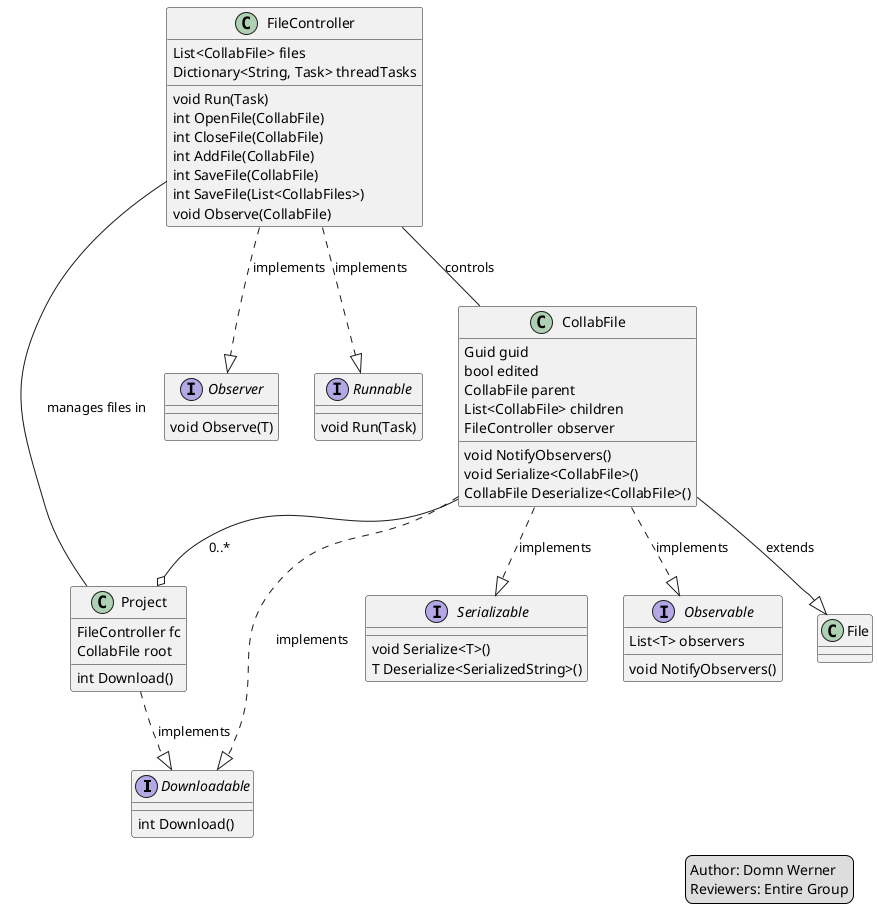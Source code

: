@startuml

legend right
    Author: Domn Werner
    Reviewers: Entire Group
endlegend

interface Downloadable {
    int Download()
}
interface Serializable {
    void Serialize<T>()
    T Deserialize<SerializedString>()
}
interface Observable {
    List<T> observers
    void NotifyObservers()
}
interface Observer {
    void Observe(T)
}
interface Runnable {
    void Run(Task)
}
class File

class FileController {
    List<CollabFile> files
    Dictionary<String, Task> threadTasks
    
    void Run(Task)
    int OpenFile(CollabFile)
    int CloseFile(CollabFile)
    int AddFile(CollabFile)
    int SaveFile(CollabFile)
    int SaveFile(List<CollabFiles>)
    void Observe(CollabFile)
}

FileController ..|> Observer : implements
FileController ..|> Runnable : implements

CollabFile --o Project : 0..* 
FileController -- CollabFile : controls
FileController -right- Project : manages files in

class CollabFile {
    Guid guid
    bool edited
    CollabFile parent
    List<CollabFile> children
    FileController observer
    
    void NotifyObservers()
    void Serialize<CollabFile>()
    CollabFile Deserialize<CollabFile>()
}

CollabFile --|> File : extends
CollabFile ..|> Downloadable : implements
CollabFile ..|> Serializable : implements
CollabFile ..|> Observable : implements


class Project {
    FileController fc
    CollabFile root
    
    int Download()
}

Project ..|> Downloadable : implements
@enduml